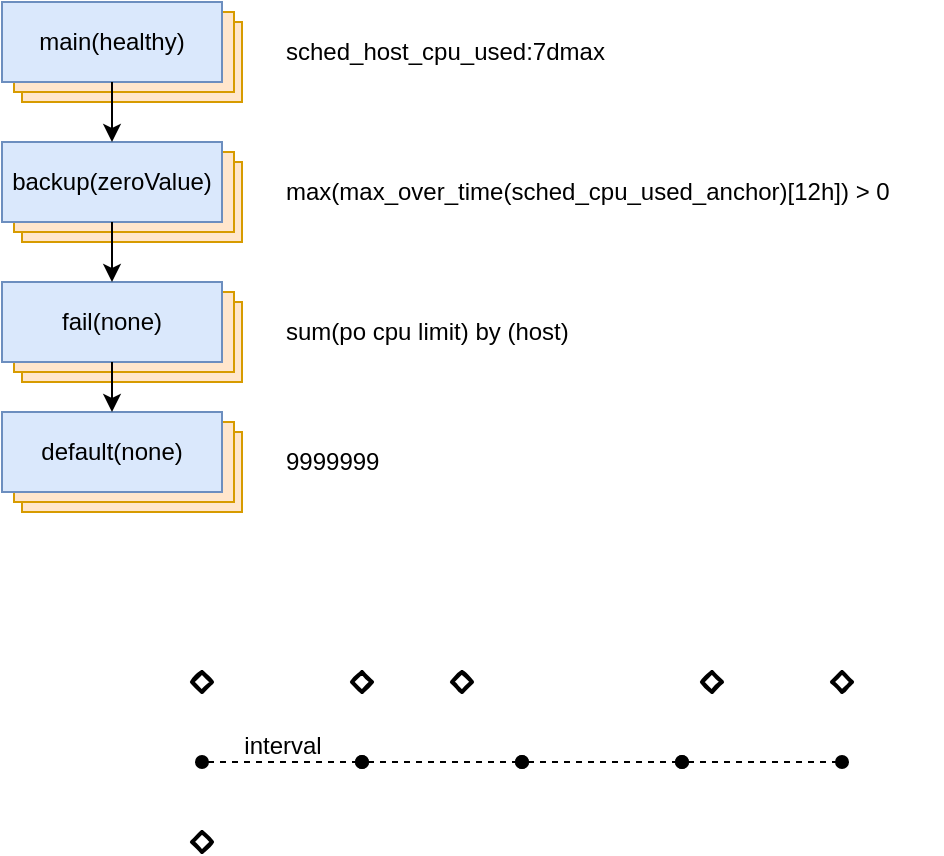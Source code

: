 <mxfile version="22.1.7" type="github">
  <diagram name="第 1 页" id="oKqcVLRp_ehFxoMS0J33">
    <mxGraphModel dx="700" dy="332" grid="1" gridSize="10" guides="1" tooltips="1" connect="1" arrows="1" fold="1" page="1" pageScale="1" pageWidth="827" pageHeight="1169" math="0" shadow="0">
      <root>
        <mxCell id="0" />
        <mxCell id="1" parent="0" />
        <mxCell id="kZ_7Xk1TDz1BF1-t8PLb-2" value="sched_host_cpu_used:7dmax" style="text;html=1;align=left;verticalAlign=middle;resizable=0;points=[];autosize=1;strokeColor=none;fillColor=none;" vertex="1" parent="1">
          <mxGeometry x="280" y="70" width="180" height="30" as="geometry" />
        </mxCell>
        <mxCell id="kZ_7Xk1TDz1BF1-t8PLb-4" value="max(max_over_time(sched_cpu_used_anchor)[12h]) &amp;gt; 0" style="text;html=1;align=left;verticalAlign=middle;resizable=0;points=[];autosize=1;strokeColor=none;fillColor=none;" vertex="1" parent="1">
          <mxGeometry x="280" y="140" width="330" height="30" as="geometry" />
        </mxCell>
        <mxCell id="kZ_7Xk1TDz1BF1-t8PLb-7" value="sum(po cpu limit) by (host)" style="text;html=1;align=left;verticalAlign=middle;resizable=0;points=[];autosize=1;strokeColor=none;fillColor=none;" vertex="1" parent="1">
          <mxGeometry x="280" y="210" width="160" height="30" as="geometry" />
        </mxCell>
        <mxCell id="kZ_7Xk1TDz1BF1-t8PLb-9" value="9999999" style="text;html=1;align=left;verticalAlign=middle;resizable=0;points=[];autosize=1;strokeColor=none;fillColor=none;" vertex="1" parent="1">
          <mxGeometry x="280" y="275" width="70" height="30" as="geometry" />
        </mxCell>
        <mxCell id="kZ_7Xk1TDz1BF1-t8PLb-17" value="" style="group" vertex="1" connectable="0" parent="1">
          <mxGeometry x="140" y="60" width="120" height="50" as="geometry" />
        </mxCell>
        <mxCell id="kZ_7Xk1TDz1BF1-t8PLb-14" value="main(healthy)" style="rounded=0;whiteSpace=wrap;html=1;fillColor=#ffe6cc;strokeColor=#d79b00;movable=1;resizable=1;rotatable=1;deletable=1;editable=1;locked=0;connectable=1;" vertex="1" parent="kZ_7Xk1TDz1BF1-t8PLb-17">
          <mxGeometry x="10" y="10" width="110" height="40" as="geometry" />
        </mxCell>
        <mxCell id="kZ_7Xk1TDz1BF1-t8PLb-13" value="main(healthy)" style="rounded=0;whiteSpace=wrap;html=1;fillColor=#ffe6cc;strokeColor=#d79b00;movable=1;resizable=1;rotatable=1;deletable=1;editable=1;locked=0;connectable=1;" vertex="1" parent="kZ_7Xk1TDz1BF1-t8PLb-17">
          <mxGeometry x="6" y="5" width="110" height="40" as="geometry" />
        </mxCell>
        <mxCell id="kZ_7Xk1TDz1BF1-t8PLb-1" value="main(healthy)" style="rounded=0;whiteSpace=wrap;html=1;fillColor=#dae8fc;strokeColor=#6c8ebf;movable=1;resizable=1;rotatable=1;deletable=1;editable=1;locked=0;connectable=1;" vertex="1" parent="kZ_7Xk1TDz1BF1-t8PLb-17">
          <mxGeometry width="110" height="40" as="geometry" />
        </mxCell>
        <mxCell id="kZ_7Xk1TDz1BF1-t8PLb-18" value="" style="group" vertex="1" connectable="0" parent="1">
          <mxGeometry x="140" y="200" width="120" height="50" as="geometry" />
        </mxCell>
        <mxCell id="kZ_7Xk1TDz1BF1-t8PLb-19" value="main(healthy)" style="rounded=0;whiteSpace=wrap;html=1;fillColor=#ffe6cc;strokeColor=#d79b00;movable=1;resizable=1;rotatable=1;deletable=1;editable=1;locked=0;connectable=1;" vertex="1" parent="kZ_7Xk1TDz1BF1-t8PLb-18">
          <mxGeometry x="10" y="10" width="110" height="40" as="geometry" />
        </mxCell>
        <mxCell id="kZ_7Xk1TDz1BF1-t8PLb-20" value="main(healthy)" style="rounded=0;whiteSpace=wrap;html=1;fillColor=#ffe6cc;strokeColor=#d79b00;movable=1;resizable=1;rotatable=1;deletable=1;editable=1;locked=0;connectable=1;" vertex="1" parent="kZ_7Xk1TDz1BF1-t8PLb-18">
          <mxGeometry x="6" y="5" width="110" height="40" as="geometry" />
        </mxCell>
        <mxCell id="kZ_7Xk1TDz1BF1-t8PLb-21" value="fail(none)" style="rounded=0;whiteSpace=wrap;html=1;fillColor=#dae8fc;strokeColor=#6c8ebf;movable=1;resizable=1;rotatable=1;deletable=1;editable=1;locked=0;connectable=1;" vertex="1" parent="kZ_7Xk1TDz1BF1-t8PLb-18">
          <mxGeometry width="110" height="40" as="geometry" />
        </mxCell>
        <mxCell id="kZ_7Xk1TDz1BF1-t8PLb-22" value="" style="group" vertex="1" connectable="0" parent="1">
          <mxGeometry x="140" y="265" width="120" height="50" as="geometry" />
        </mxCell>
        <mxCell id="kZ_7Xk1TDz1BF1-t8PLb-23" value="main(healthy)" style="rounded=0;whiteSpace=wrap;html=1;fillColor=#ffe6cc;strokeColor=#d79b00;movable=1;resizable=1;rotatable=1;deletable=1;editable=1;locked=0;connectable=1;" vertex="1" parent="kZ_7Xk1TDz1BF1-t8PLb-22">
          <mxGeometry x="10" y="10" width="110" height="40" as="geometry" />
        </mxCell>
        <mxCell id="kZ_7Xk1TDz1BF1-t8PLb-24" value="main(healthy)" style="rounded=0;whiteSpace=wrap;html=1;fillColor=#ffe6cc;strokeColor=#d79b00;movable=1;resizable=1;rotatable=1;deletable=1;editable=1;locked=0;connectable=1;" vertex="1" parent="kZ_7Xk1TDz1BF1-t8PLb-22">
          <mxGeometry x="6" y="5" width="110" height="40" as="geometry" />
        </mxCell>
        <mxCell id="kZ_7Xk1TDz1BF1-t8PLb-25" value="default(none)" style="rounded=0;whiteSpace=wrap;html=1;fillColor=#dae8fc;strokeColor=#6c8ebf;movable=1;resizable=1;rotatable=1;deletable=1;editable=1;locked=0;connectable=1;" vertex="1" parent="kZ_7Xk1TDz1BF1-t8PLb-22">
          <mxGeometry width="110" height="40" as="geometry" />
        </mxCell>
        <mxCell id="kZ_7Xk1TDz1BF1-t8PLb-26" value="" style="edgeStyle=orthogonalEdgeStyle;rounded=0;orthogonalLoop=1;jettySize=auto;html=1;" edge="1" parent="1" source="kZ_7Xk1TDz1BF1-t8PLb-21" target="kZ_7Xk1TDz1BF1-t8PLb-25">
          <mxGeometry relative="1" as="geometry" />
        </mxCell>
        <mxCell id="kZ_7Xk1TDz1BF1-t8PLb-27" value="" style="group" vertex="1" connectable="0" parent="1">
          <mxGeometry x="140" y="130" width="120" height="50" as="geometry" />
        </mxCell>
        <mxCell id="kZ_7Xk1TDz1BF1-t8PLb-28" value="main(healthy)" style="rounded=0;whiteSpace=wrap;html=1;fillColor=#ffe6cc;strokeColor=#d79b00;movable=1;resizable=1;rotatable=1;deletable=1;editable=1;locked=0;connectable=1;" vertex="1" parent="kZ_7Xk1TDz1BF1-t8PLb-27">
          <mxGeometry x="10" y="10" width="110" height="40" as="geometry" />
        </mxCell>
        <mxCell id="kZ_7Xk1TDz1BF1-t8PLb-29" value="main(healthy)" style="rounded=0;whiteSpace=wrap;html=1;fillColor=#ffe6cc;strokeColor=#d79b00;movable=1;resizable=1;rotatable=1;deletable=1;editable=1;locked=0;connectable=1;" vertex="1" parent="kZ_7Xk1TDz1BF1-t8PLb-27">
          <mxGeometry x="6" y="5" width="110" height="40" as="geometry" />
        </mxCell>
        <mxCell id="kZ_7Xk1TDz1BF1-t8PLb-30" value="backup(zeroValue)" style="rounded=0;whiteSpace=wrap;html=1;fillColor=#dae8fc;strokeColor=#6c8ebf;movable=1;resizable=1;rotatable=1;deletable=1;editable=1;locked=0;connectable=1;" vertex="1" parent="kZ_7Xk1TDz1BF1-t8PLb-27">
          <mxGeometry width="110" height="40" as="geometry" />
        </mxCell>
        <mxCell id="kZ_7Xk1TDz1BF1-t8PLb-32" value="" style="edgeStyle=orthogonalEdgeStyle;rounded=0;orthogonalLoop=1;jettySize=auto;html=1;" edge="1" parent="1" source="kZ_7Xk1TDz1BF1-t8PLb-30" target="kZ_7Xk1TDz1BF1-t8PLb-21">
          <mxGeometry relative="1" as="geometry" />
        </mxCell>
        <mxCell id="kZ_7Xk1TDz1BF1-t8PLb-33" value="" style="edgeStyle=orthogonalEdgeStyle;rounded=0;orthogonalLoop=1;jettySize=auto;html=1;" edge="1" parent="1" source="kZ_7Xk1TDz1BF1-t8PLb-1" target="kZ_7Xk1TDz1BF1-t8PLb-30">
          <mxGeometry relative="1" as="geometry" />
        </mxCell>
        <mxCell id="kZ_7Xk1TDz1BF1-t8PLb-35" value="" style="endArrow=oval;startArrow=oval;html=1;rounded=0;startFill=1;endFill=1;dashed=1;" edge="1" parent="1">
          <mxGeometry width="50" height="50" relative="1" as="geometry">
            <mxPoint x="240" y="440" as="sourcePoint" />
            <mxPoint x="320" y="440" as="targetPoint" />
          </mxGeometry>
        </mxCell>
        <mxCell id="kZ_7Xk1TDz1BF1-t8PLb-37" value="" style="endArrow=oval;startArrow=oval;html=1;rounded=0;startFill=1;endFill=1;dashed=1;" edge="1" parent="1">
          <mxGeometry width="50" height="50" relative="1" as="geometry">
            <mxPoint x="320" y="440" as="sourcePoint" />
            <mxPoint x="400" y="440" as="targetPoint" />
          </mxGeometry>
        </mxCell>
        <mxCell id="kZ_7Xk1TDz1BF1-t8PLb-38" value="" style="endArrow=oval;startArrow=oval;html=1;rounded=0;startFill=1;endFill=1;dashed=1;" edge="1" parent="1">
          <mxGeometry width="50" height="50" relative="1" as="geometry">
            <mxPoint x="400" y="440" as="sourcePoint" />
            <mxPoint x="480" y="440" as="targetPoint" />
          </mxGeometry>
        </mxCell>
        <mxCell id="kZ_7Xk1TDz1BF1-t8PLb-39" value="" style="endArrow=oval;startArrow=oval;html=1;rounded=0;startFill=1;endFill=1;dashed=1;" edge="1" parent="1">
          <mxGeometry width="50" height="50" relative="1" as="geometry">
            <mxPoint x="480" y="440" as="sourcePoint" />
            <mxPoint x="560" y="440" as="targetPoint" />
          </mxGeometry>
        </mxCell>
        <mxCell id="kZ_7Xk1TDz1BF1-t8PLb-44" value="" style="rhombus;whiteSpace=wrap;html=1;strokeWidth=2;fillWeight=-1;hachureGap=8;fillStyle=cross-hatch;fillColor=#006600;sketch=1;" vertex="1" parent="1">
          <mxGeometry x="235" y="395" width="10" height="10" as="geometry" />
        </mxCell>
        <mxCell id="kZ_7Xk1TDz1BF1-t8PLb-47" value="" style="rhombus;whiteSpace=wrap;html=1;strokeWidth=2;fillWeight=-1;hachureGap=8;fillStyle=cross-hatch;fillColor=#006600;sketch=1;" vertex="1" parent="1">
          <mxGeometry x="315" y="395" width="10" height="10" as="geometry" />
        </mxCell>
        <mxCell id="kZ_7Xk1TDz1BF1-t8PLb-48" value="" style="rhombus;whiteSpace=wrap;html=1;strokeWidth=2;fillWeight=-1;hachureGap=8;fillStyle=cross-hatch;fillColor=#006600;sketch=1;" vertex="1" parent="1">
          <mxGeometry x="365" y="395" width="10" height="10" as="geometry" />
        </mxCell>
        <mxCell id="kZ_7Xk1TDz1BF1-t8PLb-49" value="" style="rhombus;whiteSpace=wrap;html=1;strokeWidth=2;fillWeight=-1;hachureGap=8;fillStyle=cross-hatch;fillColor=#006600;sketch=1;" vertex="1" parent="1">
          <mxGeometry x="490" y="395" width="10" height="10" as="geometry" />
        </mxCell>
        <mxCell id="kZ_7Xk1TDz1BF1-t8PLb-50" value="" style="rhombus;whiteSpace=wrap;html=1;strokeWidth=2;fillWeight=-1;hachureGap=8;fillStyle=cross-hatch;fillColor=#006600;sketch=1;" vertex="1" parent="1">
          <mxGeometry x="555" y="395" width="10" height="10" as="geometry" />
        </mxCell>
        <mxCell id="kZ_7Xk1TDz1BF1-t8PLb-51" value="interval" style="text;html=1;align=center;verticalAlign=middle;resizable=0;points=[];autosize=1;strokeColor=none;fillColor=none;" vertex="1" parent="1">
          <mxGeometry x="250" y="417" width="60" height="30" as="geometry" />
        </mxCell>
        <mxCell id="kZ_7Xk1TDz1BF1-t8PLb-53" value="" style="rhombus;whiteSpace=wrap;html=1;strokeWidth=2;fillWeight=-1;hachureGap=8;fillStyle=cross-hatch;sketch=1;" vertex="1" parent="1">
          <mxGeometry x="235" y="475" width="10" height="10" as="geometry" />
        </mxCell>
      </root>
    </mxGraphModel>
  </diagram>
</mxfile>
